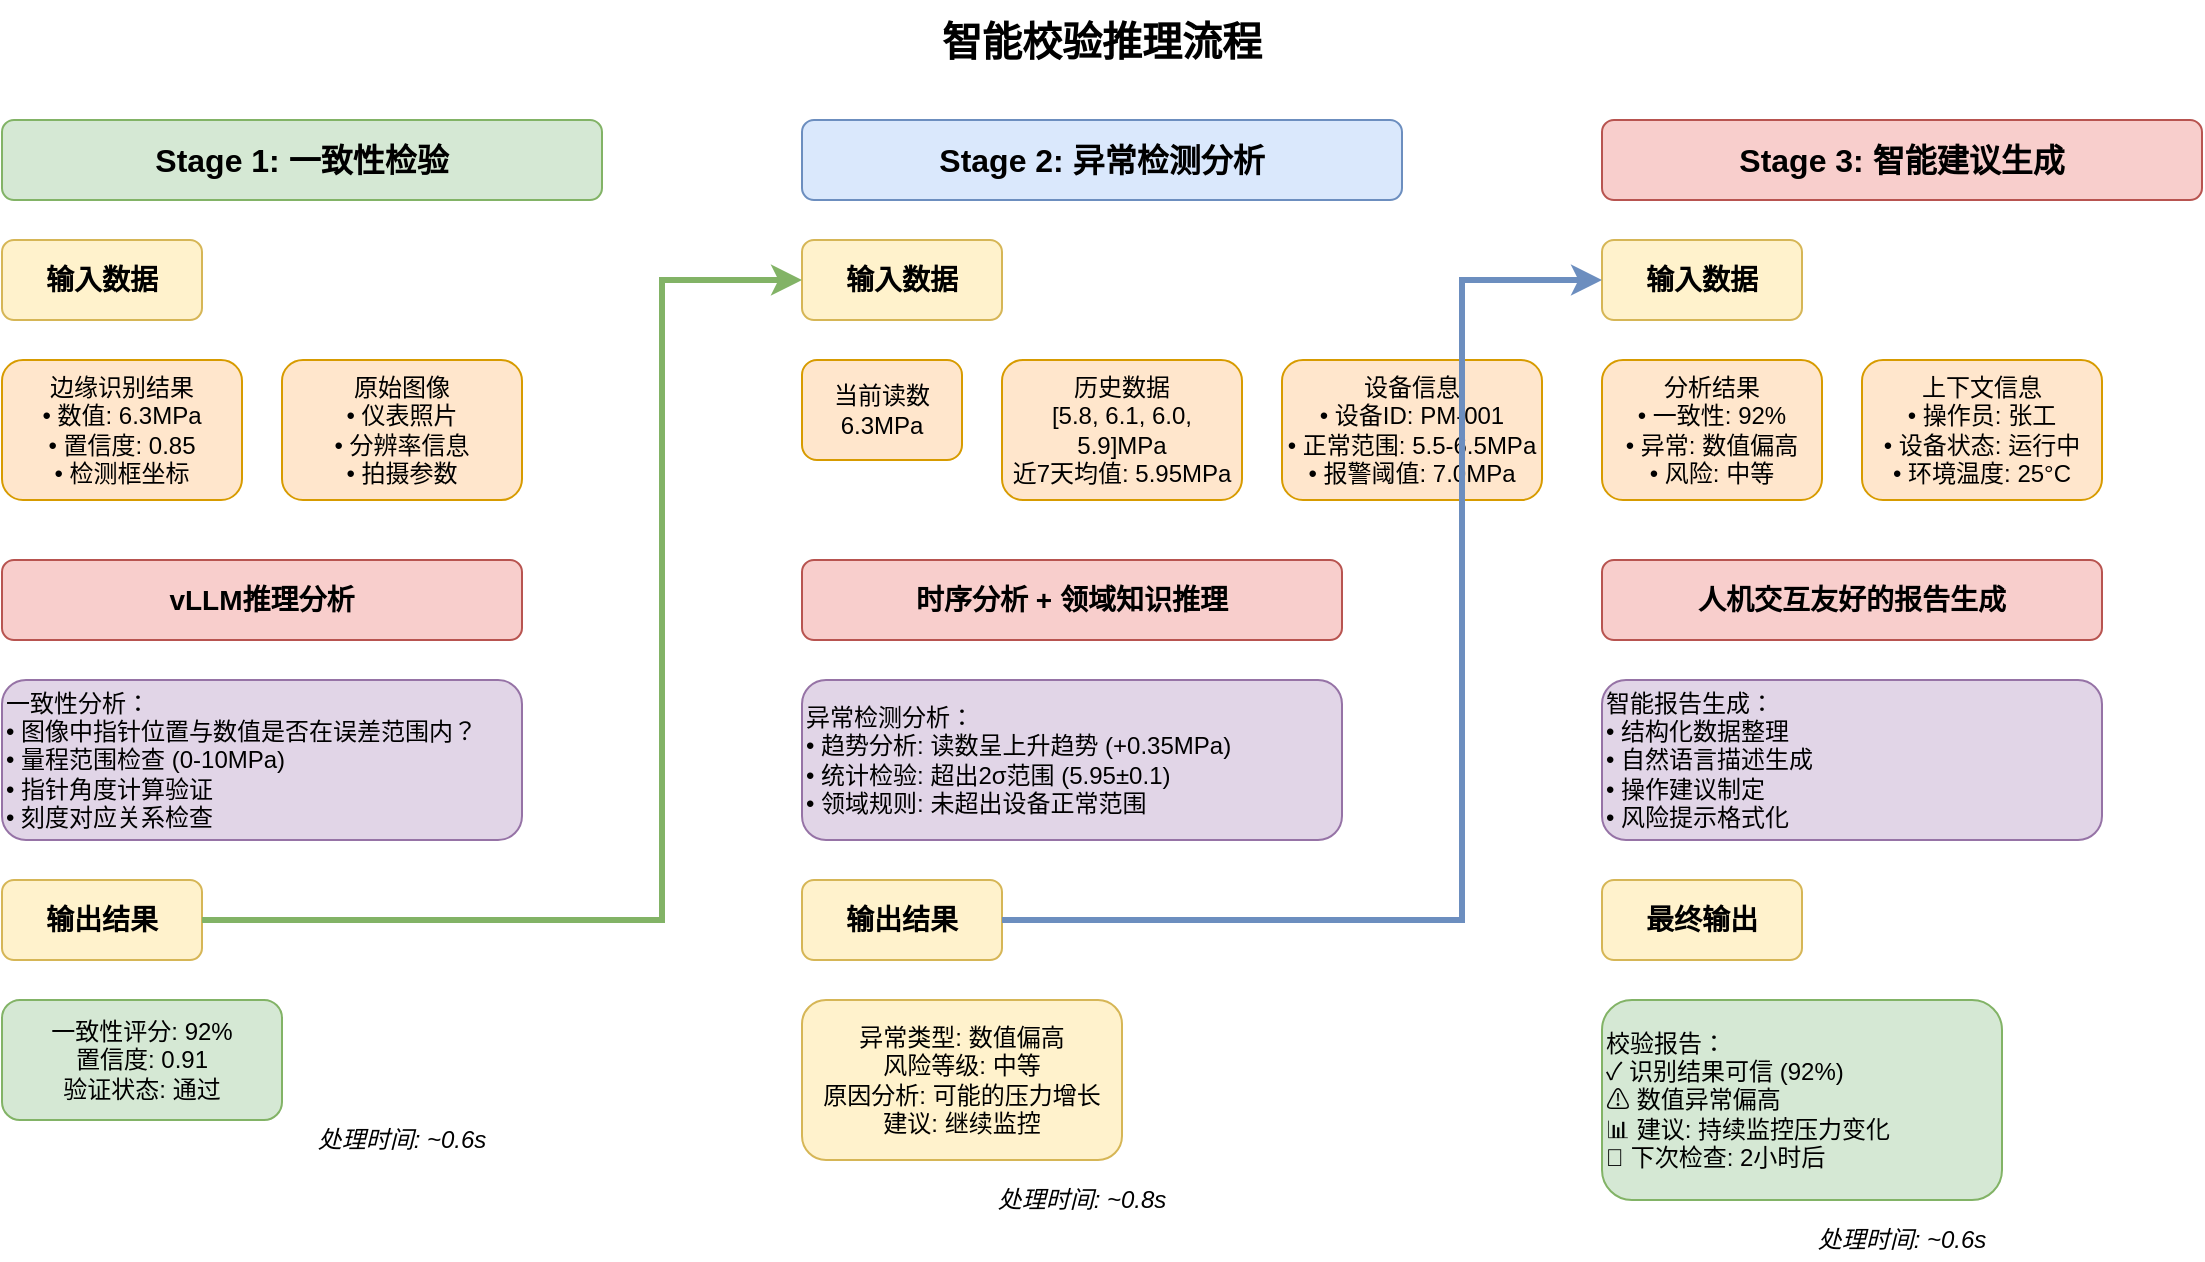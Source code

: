 <mxfile>
    <diagram name="智能校验推理流程" id="validation-flow">
        <mxGraphModel dx="1190" dy="1203" grid="1" gridSize="10" guides="1" tooltips="1" connect="1" arrows="1" fold="1" page="1" pageScale="1" pageWidth="1200" pageHeight="900" math="0" shadow="0">
            <root>
                <mxCell id="0"/>
                <mxCell id="1" parent="0"/>
                <mxCell id="title" value="智能校验推理流程" style="text;html=1;strokeColor=none;fillColor=none;align=center;verticalAlign=middle;whiteSpace=wrap;rounded=0;fontSize=20;fontStyle=1;" parent="1" vertex="1">
                    <mxGeometry x="500" y="20" width="200" height="40" as="geometry"/>
                </mxCell>
                <mxCell id="stage1-title" value="Stage 1: 一致性检验" style="rounded=1;whiteSpace=wrap;html=1;fillColor=#d5e8d4;strokeColor=#82b366;fontSize=16;fontStyle=1;" parent="1" vertex="1">
                    <mxGeometry x="50" y="80" width="300" height="40" as="geometry"/>
                </mxCell>
                <mxCell id="stage1-input" value="输入数据" style="rounded=1;whiteSpace=wrap;html=1;fillColor=#fff2cc;strokeColor=#d6b656;fontSize=14;fontStyle=1;" parent="1" vertex="1">
                    <mxGeometry x="50" y="140" width="100" height="40" as="geometry"/>
                </mxCell>
                <mxCell id="edge-result-input" value="边缘识别结果&#10;• 数值: 6.3MPa&#10;• 置信度: 0.85&#10;• 检测框坐标" style="rounded=1;whiteSpace=wrap;html=1;fillColor=#ffe6cc;strokeColor=#d79b00;" parent="1" vertex="1">
                    <mxGeometry x="50" y="200" width="120" height="70" as="geometry"/>
                </mxCell>
                <mxCell id="original-image" value="原始图像&#10;• 仪表照片&#10;• 分辨率信息&#10;• 拍摄参数" style="rounded=1;whiteSpace=wrap;html=1;fillColor=#ffe6cc;strokeColor=#d79b00;" parent="1" vertex="1">
                    <mxGeometry x="190" y="200" width="120" height="70" as="geometry"/>
                </mxCell>
                <mxCell id="stage1-process" value="vLLM推理分析" style="rounded=1;whiteSpace=wrap;html=1;fillColor=#f8cecc;strokeColor=#b85450;fontSize=14;fontStyle=1;" parent="1" vertex="1">
                    <mxGeometry x="50" y="300" width="260" height="40" as="geometry"/>
                </mxCell>
                <mxCell id="consistency-check" value="一致性分析：&lt;br&gt;• 图像中指针位置与数值是否在误差范围内？&lt;br&gt;• 量程范围检查 (0-10MPa)&lt;br&gt;• 指针角度计算验证&lt;br&gt;• 刻度对应关系检查" style="rounded=1;whiteSpace=wrap;html=1;fillColor=#e1d5e7;strokeColor=#9673a6;align=left;" parent="1" vertex="1">
                    <mxGeometry x="50" y="360" width="260" height="80" as="geometry"/>
                </mxCell>
                <mxCell id="stage1-output" value="输出结果" style="rounded=1;whiteSpace=wrap;html=1;fillColor=#fff2cc;strokeColor=#d6b656;fontSize=14;fontStyle=1;" parent="1" vertex="1">
                    <mxGeometry x="50" y="460" width="100" height="40" as="geometry"/>
                </mxCell>
                <mxCell id="consistency-score" value="一致性评分: 92%&#10;置信度: 0.91&#10;验证状态: 通过" style="rounded=1;whiteSpace=wrap;html=1;fillColor=#d5e8d4;strokeColor=#82b366;" parent="1" vertex="1">
                    <mxGeometry x="50" y="520" width="140" height="60" as="geometry"/>
                </mxCell>
                <mxCell id="stage2-title" value="Stage 2: 异常检测分析" style="rounded=1;whiteSpace=wrap;html=1;fillColor=#dae8fc;strokeColor=#6c8ebf;fontSize=16;fontStyle=1;" parent="1" vertex="1">
                    <mxGeometry x="450" y="80" width="300" height="40" as="geometry"/>
                </mxCell>
                <mxCell id="stage2-input" value="输入数据" style="rounded=1;whiteSpace=wrap;html=1;fillColor=#fff2cc;strokeColor=#d6b656;fontSize=14;fontStyle=1;" parent="1" vertex="1">
                    <mxGeometry x="450" y="140" width="100" height="40" as="geometry"/>
                </mxCell>
                <mxCell id="current-reading" value="当前读数&#10;6.3MPa" style="rounded=1;whiteSpace=wrap;html=1;fillColor=#ffe6cc;strokeColor=#d79b00;" parent="1" vertex="1">
                    <mxGeometry x="450" y="200" width="80" height="50" as="geometry"/>
                </mxCell>
                <mxCell id="historical-data-input" value="历史数据&#10;[5.8, 6.1, 6.0, 5.9]MPa&#10;近7天均值: 5.95MPa" style="rounded=1;whiteSpace=wrap;html=1;fillColor=#ffe6cc;strokeColor=#d79b00;" parent="1" vertex="1">
                    <mxGeometry x="550" y="200" width="120" height="70" as="geometry"/>
                </mxCell>
                <mxCell id="device-info" value="设备信息&#10;• 设备ID: PM-001&#10;• 正常范围: 5.5-6.5MPa&#10;• 报警阈值: 7.0MPa" style="rounded=1;whiteSpace=wrap;html=1;fillColor=#ffe6cc;strokeColor=#d79b00;" parent="1" vertex="1">
                    <mxGeometry x="690" y="200" width="130" height="70" as="geometry"/>
                </mxCell>
                <mxCell id="stage2-process" value="时序分析 + 领域知识推理" style="rounded=1;whiteSpace=wrap;html=1;fillColor=#f8cecc;strokeColor=#b85450;fontSize=14;fontStyle=1;" parent="1" vertex="1">
                    <mxGeometry x="450" y="300" width="270" height="40" as="geometry"/>
                </mxCell>
                <mxCell id="anomaly-analysis" value="异常检测分析：&lt;br&gt;• 趋势分析: 读数呈上升趋势 (+0.35MPa)&lt;br&gt;• 统计检验: 超出2σ范围 (5.95±0.1)&lt;br&gt;• 领域规则: 未超出设备正常范围" style="rounded=1;whiteSpace=wrap;html=1;fillColor=#e1d5e7;strokeColor=#9673a6;align=left;" parent="1" vertex="1">
                    <mxGeometry x="450" y="360" width="270" height="80" as="geometry"/>
                </mxCell>
                <mxCell id="stage2-output" value="输出结果" style="rounded=1;whiteSpace=wrap;html=1;fillColor=#fff2cc;strokeColor=#d6b656;fontSize=14;fontStyle=1;" parent="1" vertex="1">
                    <mxGeometry x="450" y="460" width="100" height="40" as="geometry"/>
                </mxCell>
                <mxCell id="anomaly-result" value="异常类型: 数值偏高&#10;风险等级: 中等&#10;原因分析: 可能的压力增长&#10;建议: 继续监控" style="rounded=1;whiteSpace=wrap;html=1;fillColor=#fff2cc;strokeColor=#d6b656;" parent="1" vertex="1">
                    <mxGeometry x="450" y="520" width="160" height="80" as="geometry"/>
                </mxCell>
                <mxCell id="stage3-title" value="Stage 3: 智能建议生成" style="rounded=1;whiteSpace=wrap;html=1;fillColor=#f8cecc;strokeColor=#b85450;fontSize=16;fontStyle=1;" parent="1" vertex="1">
                    <mxGeometry x="850" y="80" width="300" height="40" as="geometry"/>
                </mxCell>
                <mxCell id="stage3-input" value="输入数据" style="rounded=1;whiteSpace=wrap;html=1;fillColor=#fff2cc;strokeColor=#d6b656;fontSize=14;fontStyle=1;" parent="1" vertex="1">
                    <mxGeometry x="850" y="140" width="100" height="40" as="geometry"/>
                </mxCell>
                <mxCell id="analysis-results" value="分析结果&#10;• 一致性: 92%&#10;• 异常: 数值偏高&#10;• 风险: 中等" style="rounded=1;whiteSpace=wrap;html=1;fillColor=#ffe6cc;strokeColor=#d79b00;" parent="1" vertex="1">
                    <mxGeometry x="850" y="200" width="110" height="70" as="geometry"/>
                </mxCell>
                <mxCell id="context-info" value="上下文信息&#10;• 操作员: 张工&#10;• 设备状态: 运行中&#10;• 环境温度: 25°C" style="rounded=1;whiteSpace=wrap;html=1;fillColor=#ffe6cc;strokeColor=#d79b00;" parent="1" vertex="1">
                    <mxGeometry x="980" y="200" width="120" height="70" as="geometry"/>
                </mxCell>
                <mxCell id="stage3-process" value="人机交互友好的报告生成" style="rounded=1;whiteSpace=wrap;html=1;fillColor=#f8cecc;strokeColor=#b85450;fontSize=14;fontStyle=1;" parent="1" vertex="1">
                    <mxGeometry x="850" y="300" width="250" height="40" as="geometry"/>
                </mxCell>
                <mxCell id="report-generation" value="智能报告生成：&#10;• 结构化数据整理&#10;• 自然语言描述生成&#10;• 操作建议制定&#10;• 风险提示格式化" style="rounded=1;whiteSpace=wrap;html=1;fillColor=#e1d5e7;strokeColor=#9673a6;align=left;" parent="1" vertex="1">
                    <mxGeometry x="850" y="360" width="250" height="80" as="geometry"/>
                </mxCell>
                <mxCell id="stage3-output" value="最终输出" style="rounded=1;whiteSpace=wrap;html=1;fillColor=#fff2cc;strokeColor=#d6b656;fontSize=14;fontStyle=1;" parent="1" vertex="1">
                    <mxGeometry x="850" y="460" width="100" height="40" as="geometry"/>
                </mxCell>
                <mxCell id="final-report" value="校验报告：&#10;✓ 识别结果可信 (92%)&#10;⚠ 数值异常偏高&#10;📊 建议: 持续监控压力变化&#10;🔔 下次检查: 2小时后" style="rounded=1;whiteSpace=wrap;html=1;fillColor=#d5e8d4;strokeColor=#82b366;align=left;" parent="1" vertex="1">
                    <mxGeometry x="850" y="520" width="200" height="100" as="geometry"/>
                </mxCell>
                <mxCell id="flow-stage1-2" style="edgeStyle=orthogonalEdgeStyle;rounded=0;orthogonalLoop=1;jettySize=auto;html=1;strokeWidth=3;fillColor=#d5e8d4;strokeColor=#82b366;" parent="1" source="stage1-output" target="stage2-input" edge="1">
                    <mxGeometry relative="1" as="geometry">
                        <Array as="points">
                            <mxPoint x="380" y="480"/>
                            <mxPoint x="380" y="160"/>
                        </Array>
                    </mxGeometry>
                </mxCell>
                <mxCell id="flow-stage2-3" style="edgeStyle=orthogonalEdgeStyle;rounded=0;orthogonalLoop=1;jettySize=auto;html=1;strokeWidth=3;fillColor=#dae8fc;strokeColor=#6c8ebf;" parent="1" source="stage2-output" target="stage3-input" edge="1">
                    <mxGeometry relative="1" as="geometry">
                        <Array as="points">
                            <mxPoint x="780" y="480"/>
                            <mxPoint x="780" y="160"/>
                        </Array>
                    </mxGeometry>
                </mxCell>
                <mxCell id="time-stage1" value="处理时间: ~0.6s" style="text;html=1;strokeColor=none;fillColor=none;align=center;verticalAlign=middle;whiteSpace=wrap;rounded=0;fontSize=12;fontStyle=2;" parent="1" vertex="1">
                    <mxGeometry x="200" y="580" width="100" height="20" as="geometry"/>
                </mxCell>
                <mxCell id="time-stage2" value="处理时间: ~0.8s" style="text;html=1;strokeColor=none;fillColor=none;align=center;verticalAlign=middle;whiteSpace=wrap;rounded=0;fontSize=12;fontStyle=2;" parent="1" vertex="1">
                    <mxGeometry x="540" y="610" width="100" height="20" as="geometry"/>
                </mxCell>
                <mxCell id="time-stage3" value="处理时间: ~0.6s" style="text;html=1;strokeColor=none;fillColor=none;align=center;verticalAlign=middle;whiteSpace=wrap;rounded=0;fontSize=12;fontStyle=2;" parent="1" vertex="1">
                    <mxGeometry x="950" y="630" width="100" height="20" as="geometry"/>
                </mxCell>
            </root>
        </mxGraphModel>
    </diagram>
</mxfile>